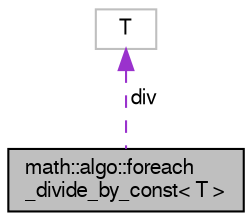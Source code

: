 digraph "math::algo::foreach_divide_by_const&lt; T &gt;"
{
  edge [fontname="FreeSans",fontsize="10",labelfontname="FreeSans",labelfontsize="10"];
  node [fontname="FreeSans",fontsize="10",shape=record];
  Node0 [label="math::algo::foreach\l_divide_by_const\< T \>",height=0.2,width=0.4,color="black", fillcolor="grey75", style="filled", fontcolor="black"];
  Node1 -> Node0 [dir="back",color="darkorchid3",fontsize="10",style="dashed",label=" div" ,fontname="FreeSans"];
  Node1 [label="T",height=0.2,width=0.4,color="grey75", fillcolor="white", style="filled"];
}
